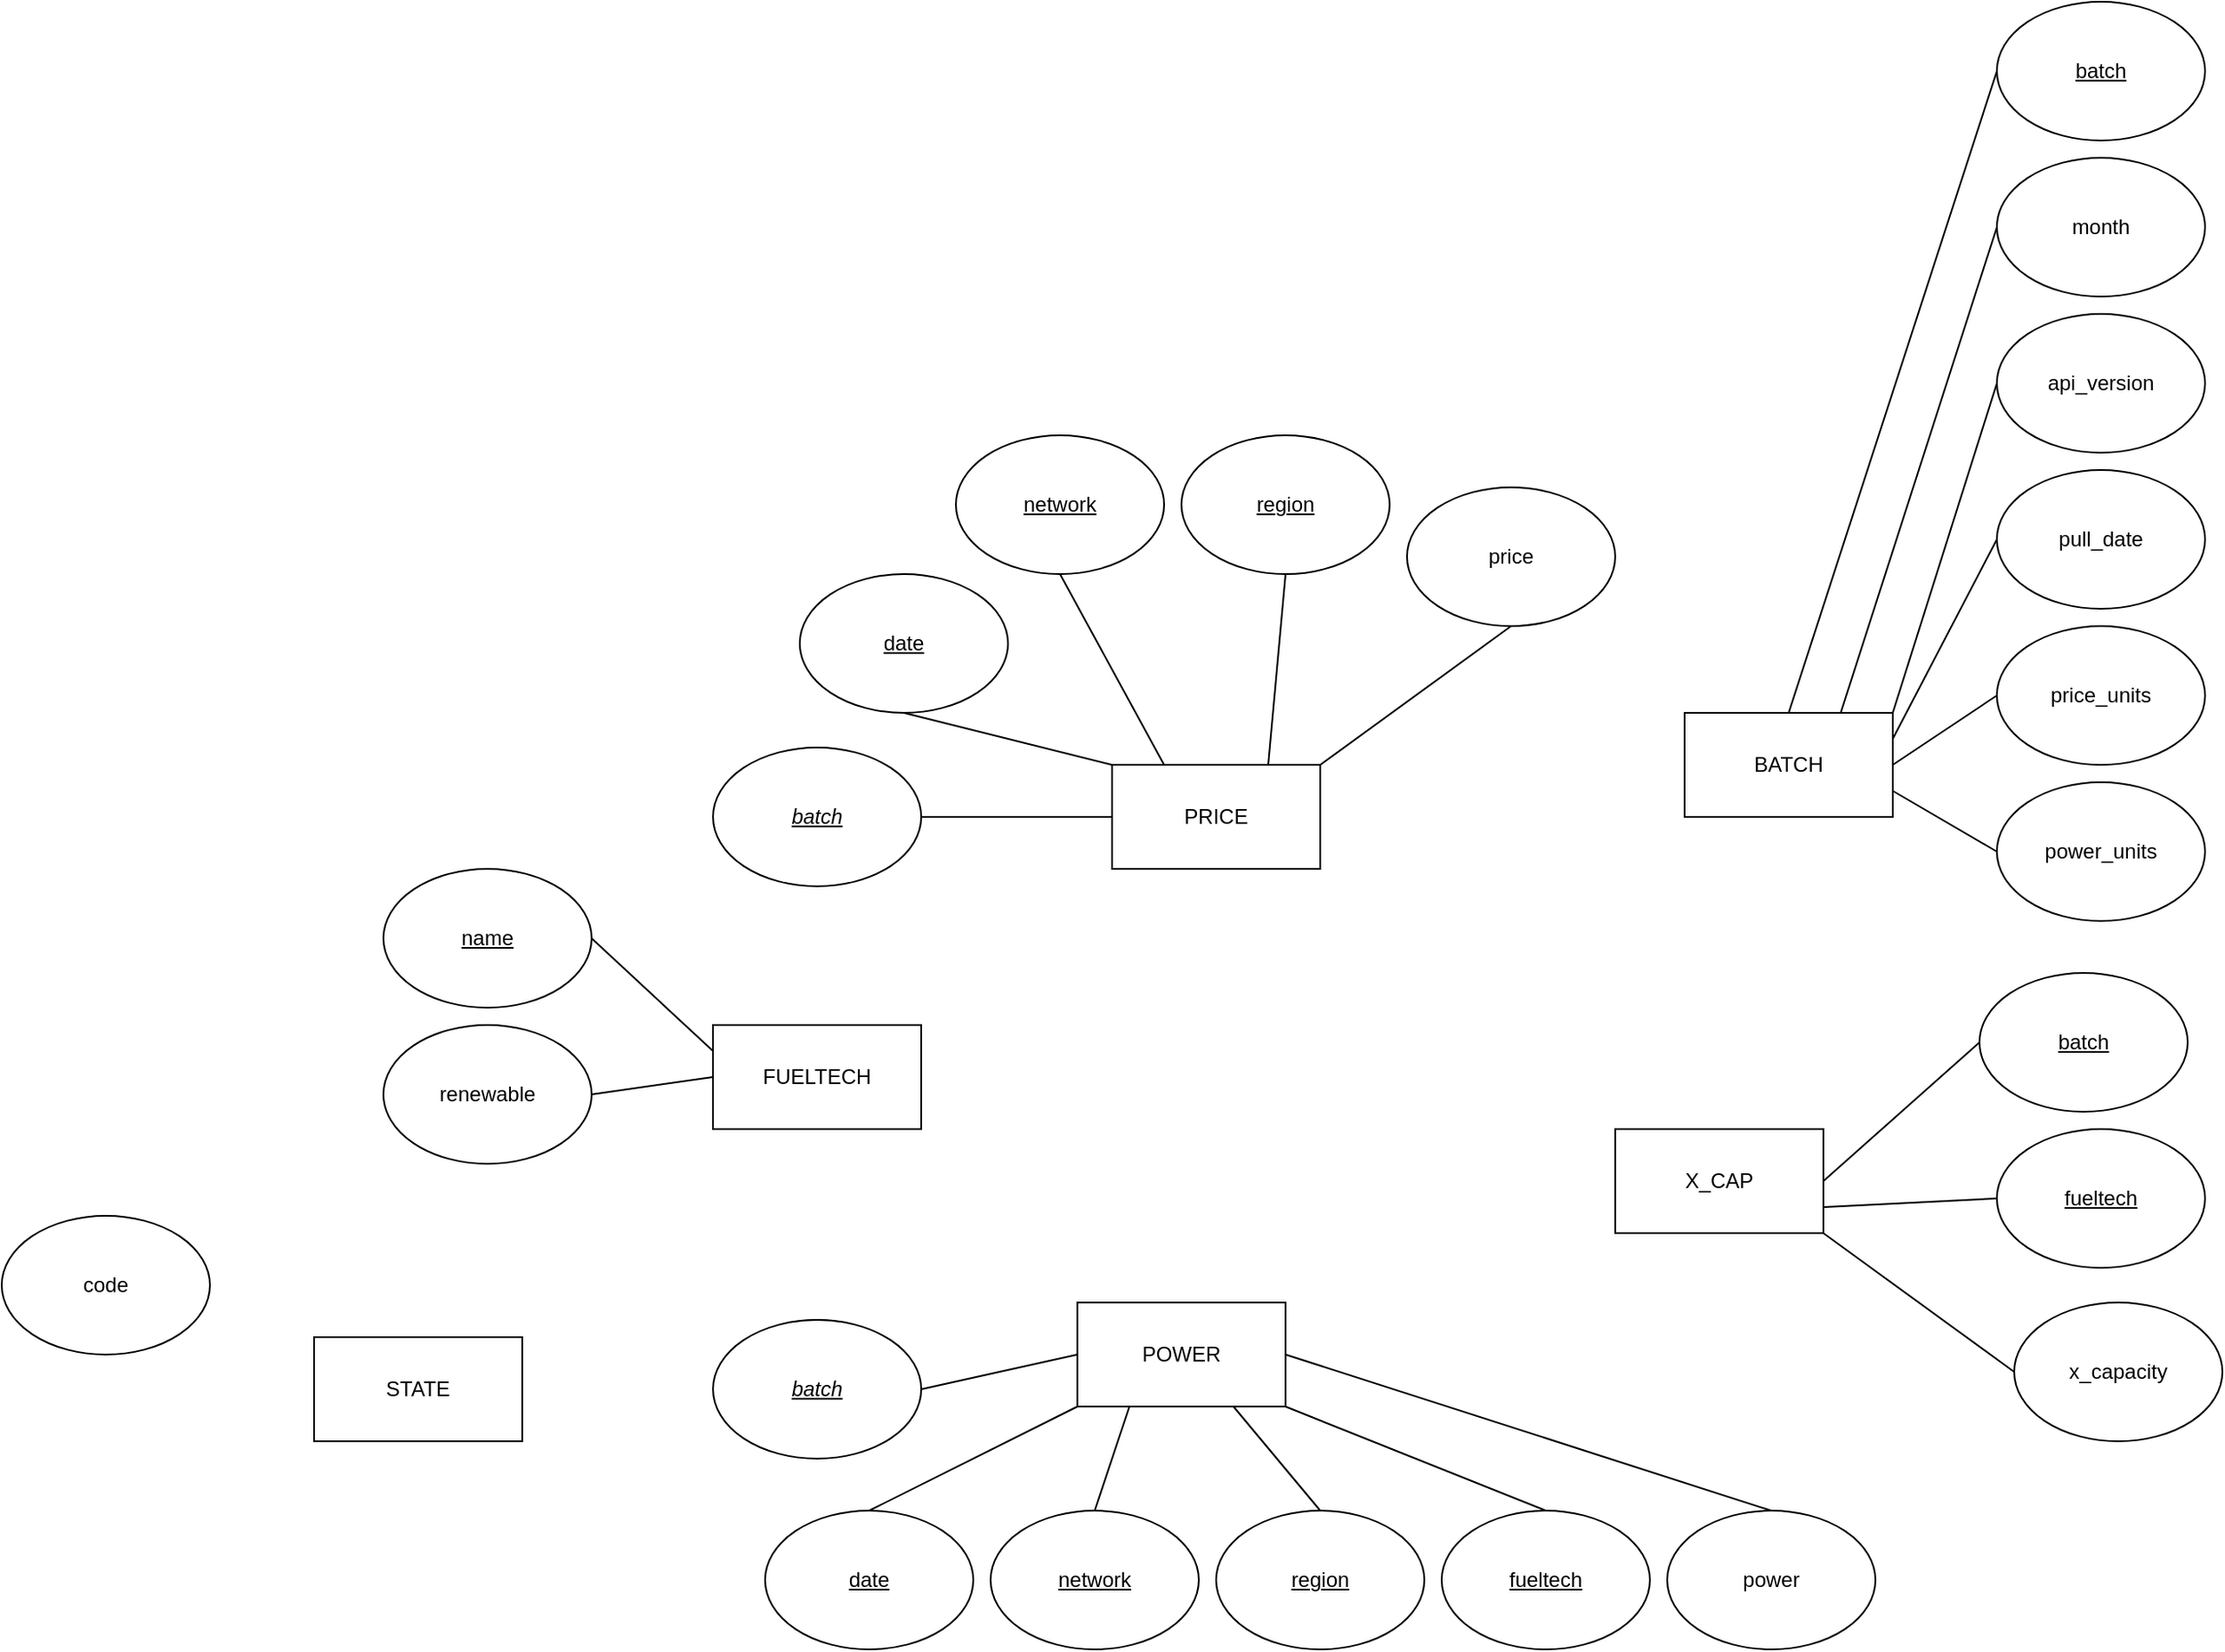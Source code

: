 <mxfile version="15.0.3" type="device"><diagram id="cDEWpcqQ0kgP5Avcxkis" name="Page-1"><mxGraphModel dx="2580" dy="2063" grid="1" gridSize="10" guides="1" tooltips="1" connect="1" arrows="1" fold="1" page="1" pageScale="1" pageWidth="850" pageHeight="1100" math="0" shadow="0"><root><mxCell id="0"/><mxCell id="1" parent="0"/><mxCell id="V1xqFsI9O4CeCuBXPq6a-4" style="rounded=0;orthogonalLoop=1;jettySize=auto;html=1;exitX=0;exitY=0;exitDx=0;exitDy=0;entryX=0.5;entryY=1;entryDx=0;entryDy=0;endArrow=none;endFill=0;" parent="1" source="V1xqFsI9O4CeCuBXPq6a-1" target="V1xqFsI9O4CeCuBXPq6a-2" edge="1"><mxGeometry relative="1" as="geometry"/></mxCell><mxCell id="V1xqFsI9O4CeCuBXPq6a-29" style="edgeStyle=none;rounded=0;orthogonalLoop=1;jettySize=auto;html=1;exitX=0.25;exitY=0;exitDx=0;exitDy=0;entryX=0.5;entryY=1;entryDx=0;entryDy=0;endArrow=none;endFill=0;" parent="1" source="V1xqFsI9O4CeCuBXPq6a-1" target="V1xqFsI9O4CeCuBXPq6a-27" edge="1"><mxGeometry relative="1" as="geometry"/></mxCell><mxCell id="V1xqFsI9O4CeCuBXPq6a-30" style="edgeStyle=none;rounded=0;orthogonalLoop=1;jettySize=auto;html=1;exitX=0.75;exitY=0;exitDx=0;exitDy=0;entryX=0.5;entryY=1;entryDx=0;entryDy=0;endArrow=none;endFill=0;" parent="1" source="V1xqFsI9O4CeCuBXPq6a-1" target="V1xqFsI9O4CeCuBXPq6a-28" edge="1"><mxGeometry relative="1" as="geometry"/></mxCell><mxCell id="V1xqFsI9O4CeCuBXPq6a-1" value="PRICE" style="rounded=0;whiteSpace=wrap;html=1;" parent="1" vertex="1"><mxGeometry x="-30" y="310" width="120" height="60" as="geometry"/></mxCell><mxCell id="V1xqFsI9O4CeCuBXPq6a-2" value="&lt;u&gt;date&lt;/u&gt;" style="ellipse;whiteSpace=wrap;html=1;" parent="1" vertex="1"><mxGeometry x="-210" y="200" width="120" height="80" as="geometry"/></mxCell><mxCell id="V1xqFsI9O4CeCuBXPq6a-5" style="edgeStyle=none;rounded=0;orthogonalLoop=1;jettySize=auto;html=1;exitX=0.5;exitY=1;exitDx=0;exitDy=0;entryX=1;entryY=0;entryDx=0;entryDy=0;endArrow=none;endFill=0;" parent="1" source="V1xqFsI9O4CeCuBXPq6a-3" target="V1xqFsI9O4CeCuBXPq6a-1" edge="1"><mxGeometry relative="1" as="geometry"/></mxCell><mxCell id="V1xqFsI9O4CeCuBXPq6a-3" value="price" style="ellipse;whiteSpace=wrap;html=1;" parent="1" vertex="1"><mxGeometry x="140" y="150" width="120" height="80" as="geometry"/></mxCell><mxCell id="V1xqFsI9O4CeCuBXPq6a-10" style="edgeStyle=none;rounded=0;orthogonalLoop=1;jettySize=auto;html=1;exitX=0;exitY=1;exitDx=0;exitDy=0;entryX=0.5;entryY=0;entryDx=0;entryDy=0;endArrow=none;endFill=0;" parent="1" source="V1xqFsI9O4CeCuBXPq6a-6" target="V1xqFsI9O4CeCuBXPq6a-7" edge="1"><mxGeometry relative="1" as="geometry"/></mxCell><mxCell id="V1xqFsI9O4CeCuBXPq6a-11" style="edgeStyle=none;rounded=0;orthogonalLoop=1;jettySize=auto;html=1;exitX=1;exitY=1;exitDx=0;exitDy=0;entryX=0.5;entryY=0;entryDx=0;entryDy=0;endArrow=none;endFill=0;" parent="1" source="V1xqFsI9O4CeCuBXPq6a-6" target="V1xqFsI9O4CeCuBXPq6a-8" edge="1"><mxGeometry relative="1" as="geometry"/></mxCell><mxCell id="V1xqFsI9O4CeCuBXPq6a-13" style="edgeStyle=none;rounded=0;orthogonalLoop=1;jettySize=auto;html=1;exitX=1;exitY=0.5;exitDx=0;exitDy=0;entryX=0.5;entryY=0;entryDx=0;entryDy=0;endArrow=none;endFill=0;" parent="1" source="V1xqFsI9O4CeCuBXPq6a-6" target="V1xqFsI9O4CeCuBXPq6a-12" edge="1"><mxGeometry relative="1" as="geometry"/></mxCell><mxCell id="V1xqFsI9O4CeCuBXPq6a-24" style="edgeStyle=none;rounded=0;orthogonalLoop=1;jettySize=auto;html=1;exitX=0.25;exitY=1;exitDx=0;exitDy=0;entryX=0.5;entryY=0;entryDx=0;entryDy=0;endArrow=none;endFill=0;" parent="1" source="V1xqFsI9O4CeCuBXPq6a-6" target="V1xqFsI9O4CeCuBXPq6a-23" edge="1"><mxGeometry relative="1" as="geometry"/></mxCell><mxCell id="V1xqFsI9O4CeCuBXPq6a-26" style="edgeStyle=none;rounded=0;orthogonalLoop=1;jettySize=auto;html=1;exitX=0.75;exitY=1;exitDx=0;exitDy=0;entryX=0.5;entryY=0;entryDx=0;entryDy=0;endArrow=none;endFill=0;" parent="1" source="V1xqFsI9O4CeCuBXPq6a-6" target="V1xqFsI9O4CeCuBXPq6a-25" edge="1"><mxGeometry relative="1" as="geometry"/></mxCell><mxCell id="V1xqFsI9O4CeCuBXPq6a-6" value="POWER" style="rounded=0;whiteSpace=wrap;html=1;" parent="1" vertex="1"><mxGeometry x="-50" y="620" width="120" height="60" as="geometry"/></mxCell><mxCell id="V1xqFsI9O4CeCuBXPq6a-7" value="&lt;u&gt;date&lt;/u&gt;" style="ellipse;whiteSpace=wrap;html=1;" parent="1" vertex="1"><mxGeometry x="-230" y="740" width="120" height="80" as="geometry"/></mxCell><mxCell id="V1xqFsI9O4CeCuBXPq6a-8" value="fueltech" style="ellipse;whiteSpace=wrap;html=1;fontStyle=4" parent="1" vertex="1"><mxGeometry x="160" y="740" width="120" height="80" as="geometry"/></mxCell><mxCell id="V1xqFsI9O4CeCuBXPq6a-17" style="edgeStyle=none;rounded=0;orthogonalLoop=1;jettySize=auto;html=1;exitX=0.5;exitY=0;exitDx=0;exitDy=0;entryX=0;entryY=0.5;entryDx=0;entryDy=0;endArrow=none;endFill=0;" parent="1" source="V1xqFsI9O4CeCuBXPq6a-9" target="V1xqFsI9O4CeCuBXPq6a-16" edge="1"><mxGeometry relative="1" as="geometry"/></mxCell><mxCell id="V1xqFsI9O4CeCuBXPq6a-21" style="edgeStyle=none;rounded=0;orthogonalLoop=1;jettySize=auto;html=1;exitX=1;exitY=0;exitDx=0;exitDy=0;entryX=0;entryY=0.5;entryDx=0;entryDy=0;endArrow=none;endFill=0;" parent="1" source="V1xqFsI9O4CeCuBXPq6a-9" target="V1xqFsI9O4CeCuBXPq6a-20" edge="1"><mxGeometry relative="1" as="geometry"/></mxCell><mxCell id="V1xqFsI9O4CeCuBXPq6a-31" style="edgeStyle=none;rounded=0;orthogonalLoop=1;jettySize=auto;html=1;exitX=1;exitY=0.25;exitDx=0;exitDy=0;entryX=0;entryY=0.5;entryDx=0;entryDy=0;endArrow=none;endFill=0;" parent="1" source="V1xqFsI9O4CeCuBXPq6a-9" target="V1xqFsI9O4CeCuBXPq6a-22" edge="1"><mxGeometry relative="1" as="geometry"/></mxCell><mxCell id="V1xqFsI9O4CeCuBXPq6a-33" style="edgeStyle=none;rounded=0;orthogonalLoop=1;jettySize=auto;html=1;exitX=1;exitY=0.5;exitDx=0;exitDy=0;entryX=0;entryY=0.5;entryDx=0;entryDy=0;endArrow=none;endFill=0;" parent="1" source="V1xqFsI9O4CeCuBXPq6a-9" target="V1xqFsI9O4CeCuBXPq6a-32" edge="1"><mxGeometry relative="1" as="geometry"/></mxCell><mxCell id="V1xqFsI9O4CeCuBXPq6a-35" style="edgeStyle=none;rounded=0;orthogonalLoop=1;jettySize=auto;html=1;exitX=1;exitY=0.75;exitDx=0;exitDy=0;entryX=0;entryY=0.5;entryDx=0;entryDy=0;endArrow=none;endFill=0;" parent="1" source="V1xqFsI9O4CeCuBXPq6a-9" target="V1xqFsI9O4CeCuBXPq6a-34" edge="1"><mxGeometry relative="1" as="geometry"/></mxCell><mxCell id="V1xqFsI9O4CeCuBXPq6a-9" value="BATCH" style="rounded=0;whiteSpace=wrap;html=1;" parent="1" vertex="1"><mxGeometry x="300" y="280" width="120" height="60" as="geometry"/></mxCell><mxCell id="V1xqFsI9O4CeCuBXPq6a-12" value="power" style="ellipse;whiteSpace=wrap;html=1;" parent="1" vertex="1"><mxGeometry x="290" y="740" width="120" height="80" as="geometry"/></mxCell><mxCell id="V1xqFsI9O4CeCuBXPq6a-15" style="edgeStyle=none;rounded=0;orthogonalLoop=1;jettySize=auto;html=1;exitX=1;exitY=0.5;exitDx=0;exitDy=0;entryX=0;entryY=0.5;entryDx=0;entryDy=0;endArrow=none;endFill=0;" parent="1" source="V1xqFsI9O4CeCuBXPq6a-14" target="V1xqFsI9O4CeCuBXPq6a-6" edge="1"><mxGeometry relative="1" as="geometry"/></mxCell><mxCell id="V1xqFsI9O4CeCuBXPq6a-14" value="batch" style="ellipse;whiteSpace=wrap;html=1;fontStyle=6" parent="1" vertex="1"><mxGeometry x="-260" y="630" width="120" height="80" as="geometry"/></mxCell><mxCell id="V1xqFsI9O4CeCuBXPq6a-16" value="batch" style="ellipse;whiteSpace=wrap;html=1;fontStyle=4" parent="1" vertex="1"><mxGeometry x="480" y="-130" width="120" height="80" as="geometry"/></mxCell><mxCell id="V1xqFsI9O4CeCuBXPq6a-19" style="edgeStyle=none;rounded=0;orthogonalLoop=1;jettySize=auto;html=1;exitX=1;exitY=0.5;exitDx=0;exitDy=0;entryX=0;entryY=0.5;entryDx=0;entryDy=0;endArrow=none;endFill=0;" parent="1" source="V1xqFsI9O4CeCuBXPq6a-18" target="V1xqFsI9O4CeCuBXPq6a-1" edge="1"><mxGeometry relative="1" as="geometry"/></mxCell><mxCell id="V1xqFsI9O4CeCuBXPq6a-18" value="batch" style="ellipse;whiteSpace=wrap;html=1;fontStyle=6" parent="1" vertex="1"><mxGeometry x="-260" y="300" width="120" height="80" as="geometry"/></mxCell><mxCell id="V1xqFsI9O4CeCuBXPq6a-20" value="api_version" style="ellipse;whiteSpace=wrap;html=1;" parent="1" vertex="1"><mxGeometry x="480" y="50" width="120" height="80" as="geometry"/></mxCell><mxCell id="V1xqFsI9O4CeCuBXPq6a-22" value="pull_date" style="ellipse;whiteSpace=wrap;html=1;" parent="1" vertex="1"><mxGeometry x="480" y="140" width="120" height="80" as="geometry"/></mxCell><mxCell id="V1xqFsI9O4CeCuBXPq6a-23" value="network" style="ellipse;whiteSpace=wrap;html=1;fontStyle=4" parent="1" vertex="1"><mxGeometry x="-100" y="740" width="120" height="80" as="geometry"/></mxCell><mxCell id="V1xqFsI9O4CeCuBXPq6a-25" value="region" style="ellipse;whiteSpace=wrap;html=1;fontStyle=4" parent="1" vertex="1"><mxGeometry x="30" y="740" width="120" height="80" as="geometry"/></mxCell><mxCell id="V1xqFsI9O4CeCuBXPq6a-27" value="network" style="ellipse;whiteSpace=wrap;html=1;fontStyle=4" parent="1" vertex="1"><mxGeometry x="-120" y="120" width="120" height="80" as="geometry"/></mxCell><mxCell id="V1xqFsI9O4CeCuBXPq6a-28" value="region" style="ellipse;whiteSpace=wrap;html=1;fontStyle=4" parent="1" vertex="1"><mxGeometry x="10" y="120" width="120" height="80" as="geometry"/></mxCell><mxCell id="V1xqFsI9O4CeCuBXPq6a-32" value="price_units" style="ellipse;whiteSpace=wrap;html=1;" parent="1" vertex="1"><mxGeometry x="480" y="230" width="120" height="80" as="geometry"/></mxCell><mxCell id="V1xqFsI9O4CeCuBXPq6a-34" value="power_units" style="ellipse;whiteSpace=wrap;html=1;" parent="1" vertex="1"><mxGeometry x="480" y="320" width="120" height="80" as="geometry"/></mxCell><mxCell id="V1xqFsI9O4CeCuBXPq6a-36" value="x_capacity" style="ellipse;whiteSpace=wrap;html=1;" parent="1" vertex="1"><mxGeometry x="490" y="620" width="120" height="80" as="geometry"/></mxCell><mxCell id="V1xqFsI9O4CeCuBXPq6a-40" style="edgeStyle=none;rounded=0;orthogonalLoop=1;jettySize=auto;html=1;exitX=1;exitY=0.5;exitDx=0;exitDy=0;entryX=0;entryY=0.5;entryDx=0;entryDy=0;endArrow=none;endFill=0;" parent="1" source="V1xqFsI9O4CeCuBXPq6a-38" target="V1xqFsI9O4CeCuBXPq6a-39" edge="1"><mxGeometry relative="1" as="geometry"/></mxCell><mxCell id="V1xqFsI9O4CeCuBXPq6a-42" style="edgeStyle=none;rounded=0;orthogonalLoop=1;jettySize=auto;html=1;exitX=1;exitY=0.75;exitDx=0;exitDy=0;entryX=0;entryY=0.5;entryDx=0;entryDy=0;endArrow=none;endFill=0;" parent="1" source="V1xqFsI9O4CeCuBXPq6a-38" target="V1xqFsI9O4CeCuBXPq6a-41" edge="1"><mxGeometry relative="1" as="geometry"/></mxCell><mxCell id="V1xqFsI9O4CeCuBXPq6a-43" style="edgeStyle=none;rounded=0;orthogonalLoop=1;jettySize=auto;html=1;exitX=1;exitY=1;exitDx=0;exitDy=0;entryX=0;entryY=0.5;entryDx=0;entryDy=0;endArrow=none;endFill=0;" parent="1" source="V1xqFsI9O4CeCuBXPq6a-38" target="V1xqFsI9O4CeCuBXPq6a-36" edge="1"><mxGeometry relative="1" as="geometry"/></mxCell><mxCell id="V1xqFsI9O4CeCuBXPq6a-38" value="X_CAP" style="rounded=0;whiteSpace=wrap;html=1;" parent="1" vertex="1"><mxGeometry x="260" y="520" width="120" height="60" as="geometry"/></mxCell><mxCell id="V1xqFsI9O4CeCuBXPq6a-39" value="batch" style="ellipse;whiteSpace=wrap;html=1;fontStyle=4" parent="1" vertex="1"><mxGeometry x="470" y="430" width="120" height="80" as="geometry"/></mxCell><mxCell id="V1xqFsI9O4CeCuBXPq6a-41" value="fueltech" style="ellipse;whiteSpace=wrap;html=1;fontStyle=4" parent="1" vertex="1"><mxGeometry x="480" y="520" width="120" height="80" as="geometry"/></mxCell><mxCell id="V1xqFsI9O4CeCuBXPq6a-46" style="edgeStyle=none;rounded=0;orthogonalLoop=1;jettySize=auto;html=1;exitX=0;exitY=0.25;exitDx=0;exitDy=0;entryX=1;entryY=0.5;entryDx=0;entryDy=0;endArrow=none;endFill=0;" parent="1" source="V1xqFsI9O4CeCuBXPq6a-44" target="V1xqFsI9O4CeCuBXPq6a-45" edge="1"><mxGeometry relative="1" as="geometry"/></mxCell><mxCell id="V1xqFsI9O4CeCuBXPq6a-44" value="FUELTECH" style="rounded=0;whiteSpace=wrap;html=1;" parent="1" vertex="1"><mxGeometry x="-260" y="460" width="120" height="60" as="geometry"/></mxCell><mxCell id="V1xqFsI9O4CeCuBXPq6a-45" value="&lt;u&gt;name&lt;/u&gt;" style="ellipse;whiteSpace=wrap;html=1;" parent="1" vertex="1"><mxGeometry x="-450" y="370" width="120" height="80" as="geometry"/></mxCell><mxCell id="V1xqFsI9O4CeCuBXPq6a-48" style="edgeStyle=none;rounded=0;orthogonalLoop=1;jettySize=auto;html=1;exitX=1;exitY=0.5;exitDx=0;exitDy=0;entryX=0;entryY=0.5;entryDx=0;entryDy=0;endArrow=none;endFill=0;" parent="1" source="V1xqFsI9O4CeCuBXPq6a-47" target="V1xqFsI9O4CeCuBXPq6a-44" edge="1"><mxGeometry relative="1" as="geometry"/></mxCell><mxCell id="V1xqFsI9O4CeCuBXPq6a-47" value="renewable" style="ellipse;whiteSpace=wrap;html=1;" parent="1" vertex="1"><mxGeometry x="-450" y="460" width="120" height="80" as="geometry"/></mxCell><mxCell id="V1xqFsI9O4CeCuBXPq6a-50" style="edgeStyle=none;rounded=0;orthogonalLoop=1;jettySize=auto;html=1;exitX=0;exitY=0.5;exitDx=0;exitDy=0;entryX=0.75;entryY=0;entryDx=0;entryDy=0;endArrow=none;endFill=0;" parent="1" source="V1xqFsI9O4CeCuBXPq6a-49" target="V1xqFsI9O4CeCuBXPq6a-9" edge="1"><mxGeometry relative="1" as="geometry"/></mxCell><mxCell id="V1xqFsI9O4CeCuBXPq6a-49" value="month" style="ellipse;whiteSpace=wrap;html=1;" parent="1" vertex="1"><mxGeometry x="480" y="-40" width="120" height="80" as="geometry"/></mxCell><mxCell id="SrfvtqVTl53jLvzPNQhh-1" value="STATE" style="rounded=0;whiteSpace=wrap;html=1;" vertex="1" parent="1"><mxGeometry x="-490" y="640" width="120" height="60" as="geometry"/></mxCell><mxCell id="SrfvtqVTl53jLvzPNQhh-2" value="code" style="ellipse;whiteSpace=wrap;html=1;" vertex="1" parent="1"><mxGeometry x="-670" y="570" width="120" height="80" as="geometry"/></mxCell></root></mxGraphModel></diagram></mxfile>